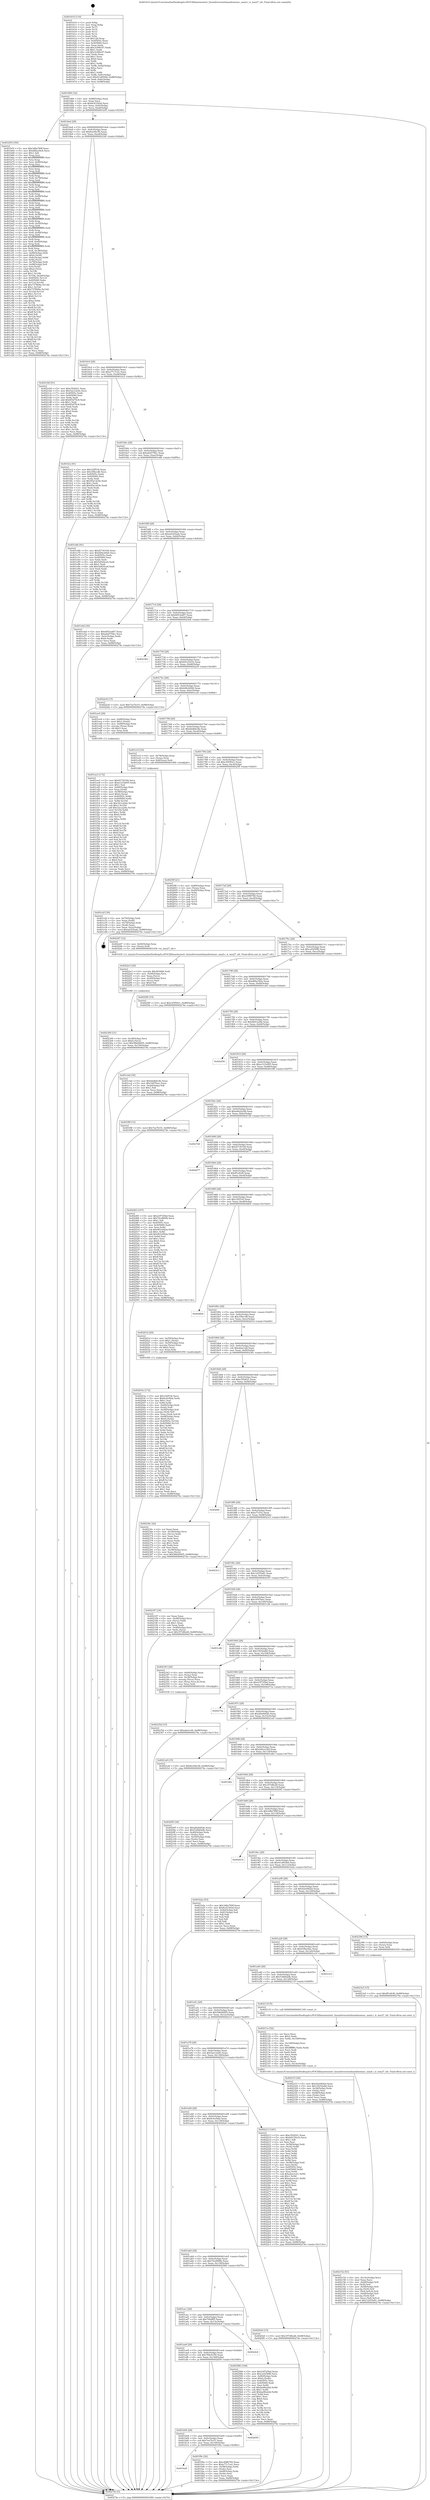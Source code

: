 digraph "0x401610" {
  label = "0x401610 (/mnt/c/Users/mathe/Desktop/tcc/POCII/binaries/extr_linuxdriversmtdnandrawmxc_nand.c_is_imx27_nfc_Final-ollvm.out::main(0))"
  labelloc = "t"
  node[shape=record]

  Entry [label="",width=0.3,height=0.3,shape=circle,fillcolor=black,style=filled]
  "0x401684" [label="{
     0x401684 [32]\l
     | [instrs]\l
     &nbsp;&nbsp;0x401684 \<+6\>: mov -0x88(%rbp),%eax\l
     &nbsp;&nbsp;0x40168a \<+2\>: mov %eax,%ecx\l
     &nbsp;&nbsp;0x40168c \<+6\>: sub $0x8c43362d,%ecx\l
     &nbsp;&nbsp;0x401692 \<+6\>: mov %eax,-0x9c(%rbp)\l
     &nbsp;&nbsp;0x401698 \<+6\>: mov %ecx,-0xa0(%rbp)\l
     &nbsp;&nbsp;0x40169e \<+6\>: je 0000000000401b5f \<main+0x54f\>\l
  }"]
  "0x401b5f" [label="{
     0x401b5f [350]\l
     | [instrs]\l
     &nbsp;&nbsp;0x401b5f \<+5\>: mov $0x3d8a789f,%eax\l
     &nbsp;&nbsp;0x401b64 \<+5\>: mov $0xd6ba39cb,%ecx\l
     &nbsp;&nbsp;0x401b69 \<+2\>: mov $0x1,%dl\l
     &nbsp;&nbsp;0x401b6b \<+3\>: mov %rsp,%rsi\l
     &nbsp;&nbsp;0x401b6e \<+4\>: add $0xfffffffffffffff0,%rsi\l
     &nbsp;&nbsp;0x401b72 \<+3\>: mov %rsi,%rsp\l
     &nbsp;&nbsp;0x401b75 \<+4\>: mov %rsi,-0x80(%rbp)\l
     &nbsp;&nbsp;0x401b79 \<+3\>: mov %rsp,%rsi\l
     &nbsp;&nbsp;0x401b7c \<+4\>: add $0xfffffffffffffff0,%rsi\l
     &nbsp;&nbsp;0x401b80 \<+3\>: mov %rsi,%rsp\l
     &nbsp;&nbsp;0x401b83 \<+3\>: mov %rsp,%rdi\l
     &nbsp;&nbsp;0x401b86 \<+4\>: add $0xfffffffffffffff0,%rdi\l
     &nbsp;&nbsp;0x401b8a \<+3\>: mov %rdi,%rsp\l
     &nbsp;&nbsp;0x401b8d \<+4\>: mov %rdi,-0x78(%rbp)\l
     &nbsp;&nbsp;0x401b91 \<+3\>: mov %rsp,%rdi\l
     &nbsp;&nbsp;0x401b94 \<+4\>: add $0xfffffffffffffff0,%rdi\l
     &nbsp;&nbsp;0x401b98 \<+3\>: mov %rdi,%rsp\l
     &nbsp;&nbsp;0x401b9b \<+4\>: mov %rdi,-0x70(%rbp)\l
     &nbsp;&nbsp;0x401b9f \<+3\>: mov %rsp,%rdi\l
     &nbsp;&nbsp;0x401ba2 \<+4\>: add $0xfffffffffffffff0,%rdi\l
     &nbsp;&nbsp;0x401ba6 \<+3\>: mov %rdi,%rsp\l
     &nbsp;&nbsp;0x401ba9 \<+4\>: mov %rdi,-0x68(%rbp)\l
     &nbsp;&nbsp;0x401bad \<+3\>: mov %rsp,%rdi\l
     &nbsp;&nbsp;0x401bb0 \<+4\>: add $0xfffffffffffffff0,%rdi\l
     &nbsp;&nbsp;0x401bb4 \<+3\>: mov %rdi,%rsp\l
     &nbsp;&nbsp;0x401bb7 \<+4\>: mov %rdi,-0x60(%rbp)\l
     &nbsp;&nbsp;0x401bbb \<+3\>: mov %rsp,%rdi\l
     &nbsp;&nbsp;0x401bbe \<+4\>: add $0xfffffffffffffff0,%rdi\l
     &nbsp;&nbsp;0x401bc2 \<+3\>: mov %rdi,%rsp\l
     &nbsp;&nbsp;0x401bc5 \<+4\>: mov %rdi,-0x58(%rbp)\l
     &nbsp;&nbsp;0x401bc9 \<+3\>: mov %rsp,%rdi\l
     &nbsp;&nbsp;0x401bcc \<+4\>: add $0xfffffffffffffff0,%rdi\l
     &nbsp;&nbsp;0x401bd0 \<+3\>: mov %rdi,%rsp\l
     &nbsp;&nbsp;0x401bd3 \<+4\>: mov %rdi,-0x50(%rbp)\l
     &nbsp;&nbsp;0x401bd7 \<+3\>: mov %rsp,%rdi\l
     &nbsp;&nbsp;0x401bda \<+4\>: add $0xfffffffffffffff0,%rdi\l
     &nbsp;&nbsp;0x401bde \<+3\>: mov %rdi,%rsp\l
     &nbsp;&nbsp;0x401be1 \<+4\>: mov %rdi,-0x48(%rbp)\l
     &nbsp;&nbsp;0x401be5 \<+3\>: mov %rsp,%rdi\l
     &nbsp;&nbsp;0x401be8 \<+4\>: add $0xfffffffffffffff0,%rdi\l
     &nbsp;&nbsp;0x401bec \<+3\>: mov %rdi,%rsp\l
     &nbsp;&nbsp;0x401bef \<+4\>: mov %rdi,-0x40(%rbp)\l
     &nbsp;&nbsp;0x401bf3 \<+3\>: mov %rsp,%rdi\l
     &nbsp;&nbsp;0x401bf6 \<+4\>: add $0xfffffffffffffff0,%rdi\l
     &nbsp;&nbsp;0x401bfa \<+3\>: mov %rdi,%rsp\l
     &nbsp;&nbsp;0x401bfd \<+4\>: mov %rdi,-0x38(%rbp)\l
     &nbsp;&nbsp;0x401c01 \<+4\>: mov -0x80(%rbp),%rdi\l
     &nbsp;&nbsp;0x401c05 \<+6\>: movl $0x0,(%rdi)\l
     &nbsp;&nbsp;0x401c0b \<+7\>: mov -0x8c(%rbp),%r8d\l
     &nbsp;&nbsp;0x401c12 \<+3\>: mov %r8d,(%rsi)\l
     &nbsp;&nbsp;0x401c15 \<+4\>: mov -0x78(%rbp),%rdi\l
     &nbsp;&nbsp;0x401c19 \<+7\>: mov -0x98(%rbp),%r9\l
     &nbsp;&nbsp;0x401c20 \<+3\>: mov %r9,(%rdi)\l
     &nbsp;&nbsp;0x401c23 \<+3\>: cmpl $0x2,(%rsi)\l
     &nbsp;&nbsp;0x401c26 \<+4\>: setne %r10b\l
     &nbsp;&nbsp;0x401c2a \<+4\>: and $0x1,%r10b\l
     &nbsp;&nbsp;0x401c2e \<+4\>: mov %r10b,-0x2d(%rbp)\l
     &nbsp;&nbsp;0x401c32 \<+8\>: mov 0x40505c,%r11d\l
     &nbsp;&nbsp;0x401c3a \<+7\>: mov 0x405060,%ebx\l
     &nbsp;&nbsp;0x401c41 \<+3\>: mov %r11d,%r14d\l
     &nbsp;&nbsp;0x401c44 \<+7\>: add $0x737fbf4e,%r14d\l
     &nbsp;&nbsp;0x401c4b \<+4\>: sub $0x1,%r14d\l
     &nbsp;&nbsp;0x401c4f \<+7\>: sub $0x737fbf4e,%r14d\l
     &nbsp;&nbsp;0x401c56 \<+4\>: imul %r14d,%r11d\l
     &nbsp;&nbsp;0x401c5a \<+4\>: and $0x1,%r11d\l
     &nbsp;&nbsp;0x401c5e \<+4\>: cmp $0x0,%r11d\l
     &nbsp;&nbsp;0x401c62 \<+4\>: sete %r10b\l
     &nbsp;&nbsp;0x401c66 \<+3\>: cmp $0xa,%ebx\l
     &nbsp;&nbsp;0x401c69 \<+4\>: setl %r15b\l
     &nbsp;&nbsp;0x401c6d \<+3\>: mov %r10b,%r12b\l
     &nbsp;&nbsp;0x401c70 \<+4\>: xor $0xff,%r12b\l
     &nbsp;&nbsp;0x401c74 \<+3\>: mov %r15b,%r13b\l
     &nbsp;&nbsp;0x401c77 \<+4\>: xor $0xff,%r13b\l
     &nbsp;&nbsp;0x401c7b \<+3\>: xor $0x0,%dl\l
     &nbsp;&nbsp;0x401c7e \<+3\>: mov %r12b,%sil\l
     &nbsp;&nbsp;0x401c81 \<+4\>: and $0x0,%sil\l
     &nbsp;&nbsp;0x401c85 \<+3\>: and %dl,%r10b\l
     &nbsp;&nbsp;0x401c88 \<+3\>: mov %r13b,%dil\l
     &nbsp;&nbsp;0x401c8b \<+4\>: and $0x0,%dil\l
     &nbsp;&nbsp;0x401c8f \<+3\>: and %dl,%r15b\l
     &nbsp;&nbsp;0x401c92 \<+3\>: or %r10b,%sil\l
     &nbsp;&nbsp;0x401c95 \<+3\>: or %r15b,%dil\l
     &nbsp;&nbsp;0x401c98 \<+3\>: xor %dil,%sil\l
     &nbsp;&nbsp;0x401c9b \<+3\>: or %r13b,%r12b\l
     &nbsp;&nbsp;0x401c9e \<+4\>: xor $0xff,%r12b\l
     &nbsp;&nbsp;0x401ca2 \<+3\>: or $0x0,%dl\l
     &nbsp;&nbsp;0x401ca5 \<+3\>: and %dl,%r12b\l
     &nbsp;&nbsp;0x401ca8 \<+3\>: or %r12b,%sil\l
     &nbsp;&nbsp;0x401cab \<+4\>: test $0x1,%sil\l
     &nbsp;&nbsp;0x401caf \<+3\>: cmovne %ecx,%eax\l
     &nbsp;&nbsp;0x401cb2 \<+6\>: mov %eax,-0x88(%rbp)\l
     &nbsp;&nbsp;0x401cb8 \<+5\>: jmp 000000000040274e \<main+0x113e\>\l
  }"]
  "0x4016a4" [label="{
     0x4016a4 [28]\l
     | [instrs]\l
     &nbsp;&nbsp;0x4016a4 \<+5\>: jmp 00000000004016a9 \<main+0x99\>\l
     &nbsp;&nbsp;0x4016a9 \<+6\>: mov -0x9c(%rbp),%eax\l
     &nbsp;&nbsp;0x4016af \<+5\>: sub $0x8ce94c5b,%eax\l
     &nbsp;&nbsp;0x4016b4 \<+6\>: mov %eax,-0xa4(%rbp)\l
     &nbsp;&nbsp;0x4016ba \<+6\>: je 00000000004021b8 \<main+0xba8\>\l
  }"]
  Exit [label="",width=0.3,height=0.3,shape=circle,fillcolor=black,style=filled,peripheries=2]
  "0x4021b8" [label="{
     0x4021b8 [91]\l
     | [instrs]\l
     &nbsp;&nbsp;0x4021b8 \<+5\>: mov $0xc502021,%eax\l
     &nbsp;&nbsp;0x4021bd \<+5\>: mov $0x5ae12e0e,%ecx\l
     &nbsp;&nbsp;0x4021c2 \<+7\>: mov 0x40505c,%edx\l
     &nbsp;&nbsp;0x4021c9 \<+7\>: mov 0x405060,%esi\l
     &nbsp;&nbsp;0x4021d0 \<+2\>: mov %edx,%edi\l
     &nbsp;&nbsp;0x4021d2 \<+6\>: add $0x6f3d70c8,%edi\l
     &nbsp;&nbsp;0x4021d8 \<+3\>: sub $0x1,%edi\l
     &nbsp;&nbsp;0x4021db \<+6\>: sub $0x6f3d70c8,%edi\l
     &nbsp;&nbsp;0x4021e1 \<+3\>: imul %edi,%edx\l
     &nbsp;&nbsp;0x4021e4 \<+3\>: and $0x1,%edx\l
     &nbsp;&nbsp;0x4021e7 \<+3\>: cmp $0x0,%edx\l
     &nbsp;&nbsp;0x4021ea \<+4\>: sete %r8b\l
     &nbsp;&nbsp;0x4021ee \<+3\>: cmp $0xa,%esi\l
     &nbsp;&nbsp;0x4021f1 \<+4\>: setl %r9b\l
     &nbsp;&nbsp;0x4021f5 \<+3\>: mov %r8b,%r10b\l
     &nbsp;&nbsp;0x4021f8 \<+3\>: and %r9b,%r10b\l
     &nbsp;&nbsp;0x4021fb \<+3\>: xor %r9b,%r8b\l
     &nbsp;&nbsp;0x4021fe \<+3\>: or %r8b,%r10b\l
     &nbsp;&nbsp;0x402201 \<+4\>: test $0x1,%r10b\l
     &nbsp;&nbsp;0x402205 \<+3\>: cmovne %ecx,%eax\l
     &nbsp;&nbsp;0x402208 \<+6\>: mov %eax,-0x88(%rbp)\l
     &nbsp;&nbsp;0x40220e \<+5\>: jmp 000000000040274e \<main+0x113e\>\l
  }"]
  "0x4016c0" [label="{
     0x4016c0 [28]\l
     | [instrs]\l
     &nbsp;&nbsp;0x4016c0 \<+5\>: jmp 00000000004016c5 \<main+0xb5\>\l
     &nbsp;&nbsp;0x4016c5 \<+6\>: mov -0x9c(%rbp),%eax\l
     &nbsp;&nbsp;0x4016cb \<+5\>: sub $0xa77c7ca1,%eax\l
     &nbsp;&nbsp;0x4016d0 \<+6\>: mov %eax,-0xa8(%rbp)\l
     &nbsp;&nbsp;0x4016d6 \<+6\>: je 0000000000401fc2 \<main+0x9b2\>\l
  }"]
  "0x4023a5" [label="{
     0x4023a5 [15]\l
     | [instrs]\l
     &nbsp;&nbsp;0x4023a5 \<+10\>: movl $0xff1e9cf6,-0x88(%rbp)\l
     &nbsp;&nbsp;0x4023af \<+5\>: jmp 000000000040274e \<main+0x113e\>\l
  }"]
  "0x401fc2" [label="{
     0x401fc2 [91]\l
     | [instrs]\l
     &nbsp;&nbsp;0x401fc2 \<+5\>: mov $0x1f2f534,%eax\l
     &nbsp;&nbsp;0x401fc7 \<+5\>: mov $0x358ccd6,%ecx\l
     &nbsp;&nbsp;0x401fcc \<+7\>: mov 0x40505c,%edx\l
     &nbsp;&nbsp;0x401fd3 \<+7\>: mov 0x405060,%esi\l
     &nbsp;&nbsp;0x401fda \<+2\>: mov %edx,%edi\l
     &nbsp;&nbsp;0x401fdc \<+6\>: sub $0x95a1dc9e,%edi\l
     &nbsp;&nbsp;0x401fe2 \<+3\>: sub $0x1,%edi\l
     &nbsp;&nbsp;0x401fe5 \<+6\>: add $0x95a1dc9e,%edi\l
     &nbsp;&nbsp;0x401feb \<+3\>: imul %edi,%edx\l
     &nbsp;&nbsp;0x401fee \<+3\>: and $0x1,%edx\l
     &nbsp;&nbsp;0x401ff1 \<+3\>: cmp $0x0,%edx\l
     &nbsp;&nbsp;0x401ff4 \<+4\>: sete %r8b\l
     &nbsp;&nbsp;0x401ff8 \<+3\>: cmp $0xa,%esi\l
     &nbsp;&nbsp;0x401ffb \<+4\>: setl %r9b\l
     &nbsp;&nbsp;0x401fff \<+3\>: mov %r8b,%r10b\l
     &nbsp;&nbsp;0x402002 \<+3\>: and %r9b,%r10b\l
     &nbsp;&nbsp;0x402005 \<+3\>: xor %r9b,%r8b\l
     &nbsp;&nbsp;0x402008 \<+3\>: or %r8b,%r10b\l
     &nbsp;&nbsp;0x40200b \<+4\>: test $0x1,%r10b\l
     &nbsp;&nbsp;0x40200f \<+3\>: cmovne %ecx,%eax\l
     &nbsp;&nbsp;0x402012 \<+6\>: mov %eax,-0x88(%rbp)\l
     &nbsp;&nbsp;0x402018 \<+5\>: jmp 000000000040274e \<main+0x113e\>\l
  }"]
  "0x4016dc" [label="{
     0x4016dc [28]\l
     | [instrs]\l
     &nbsp;&nbsp;0x4016dc \<+5\>: jmp 00000000004016e1 \<main+0xd1\>\l
     &nbsp;&nbsp;0x4016e1 \<+6\>: mov -0x9c(%rbp),%eax\l
     &nbsp;&nbsp;0x4016e7 \<+5\>: sub $0xab4570b1,%eax\l
     &nbsp;&nbsp;0x4016ec \<+6\>: mov %eax,-0xac(%rbp)\l
     &nbsp;&nbsp;0x4016f2 \<+6\>: je 0000000000401e6b \<main+0x85b\>\l
  }"]
  "0x40235d" [label="{
     0x40235d [15]\l
     | [instrs]\l
     &nbsp;&nbsp;0x40235d \<+10\>: movl $0xabee1dd,-0x88(%rbp)\l
     &nbsp;&nbsp;0x402367 \<+5\>: jmp 000000000040274e \<main+0x113e\>\l
  }"]
  "0x401e6b" [label="{
     0x401e6b [91]\l
     | [instrs]\l
     &nbsp;&nbsp;0x401e6b \<+5\>: mov $0xf2730194,%eax\l
     &nbsp;&nbsp;0x401e70 \<+5\>: mov $0xb94cb926,%ecx\l
     &nbsp;&nbsp;0x401e75 \<+7\>: mov 0x40505c,%edx\l
     &nbsp;&nbsp;0x401e7c \<+7\>: mov 0x405060,%esi\l
     &nbsp;&nbsp;0x401e83 \<+2\>: mov %edx,%edi\l
     &nbsp;&nbsp;0x401e85 \<+6\>: sub $0x5a924ca4,%edi\l
     &nbsp;&nbsp;0x401e8b \<+3\>: sub $0x1,%edi\l
     &nbsp;&nbsp;0x401e8e \<+6\>: add $0x5a924ca4,%edi\l
     &nbsp;&nbsp;0x401e94 \<+3\>: imul %edi,%edx\l
     &nbsp;&nbsp;0x401e97 \<+3\>: and $0x1,%edx\l
     &nbsp;&nbsp;0x401e9a \<+3\>: cmp $0x0,%edx\l
     &nbsp;&nbsp;0x401e9d \<+4\>: sete %r8b\l
     &nbsp;&nbsp;0x401ea1 \<+3\>: cmp $0xa,%esi\l
     &nbsp;&nbsp;0x401ea4 \<+4\>: setl %r9b\l
     &nbsp;&nbsp;0x401ea8 \<+3\>: mov %r8b,%r10b\l
     &nbsp;&nbsp;0x401eab \<+3\>: and %r9b,%r10b\l
     &nbsp;&nbsp;0x401eae \<+3\>: xor %r9b,%r8b\l
     &nbsp;&nbsp;0x401eb1 \<+3\>: or %r8b,%r10b\l
     &nbsp;&nbsp;0x401eb4 \<+4\>: test $0x1,%r10b\l
     &nbsp;&nbsp;0x401eb8 \<+3\>: cmovne %ecx,%eax\l
     &nbsp;&nbsp;0x401ebb \<+6\>: mov %eax,-0x88(%rbp)\l
     &nbsp;&nbsp;0x401ec1 \<+5\>: jmp 000000000040274e \<main+0x113e\>\l
  }"]
  "0x4016f8" [label="{
     0x4016f8 [28]\l
     | [instrs]\l
     &nbsp;&nbsp;0x4016f8 \<+5\>: jmp 00000000004016fd \<main+0xed\>\l
     &nbsp;&nbsp;0x4016fd \<+6\>: mov -0x9c(%rbp),%eax\l
     &nbsp;&nbsp;0x401703 \<+5\>: sub $0xad1b5aab,%eax\l
     &nbsp;&nbsp;0x401708 \<+6\>: mov %eax,-0xb0(%rbp)\l
     &nbsp;&nbsp;0x40170e \<+6\>: je 0000000000401e4d \<main+0x83d\>\l
  }"]
  "0x402300" [label="{
     0x402300 [31]\l
     | [instrs]\l
     &nbsp;&nbsp;0x402300 \<+4\>: mov -0x38(%rbp),%rcx\l
     &nbsp;&nbsp;0x402304 \<+6\>: movl $0x0,(%rcx)\l
     &nbsp;&nbsp;0x40230a \<+10\>: movl $0x58626005,-0x88(%rbp)\l
     &nbsp;&nbsp;0x402314 \<+6\>: mov %eax,-0x150(%rbp)\l
     &nbsp;&nbsp;0x40231a \<+5\>: jmp 000000000040274e \<main+0x113e\>\l
  }"]
  "0x401e4d" [label="{
     0x401e4d [30]\l
     | [instrs]\l
     &nbsp;&nbsp;0x401e4d \<+5\>: mov $0xb853ed07,%eax\l
     &nbsp;&nbsp;0x401e52 \<+5\>: mov $0xab4570b1,%ecx\l
     &nbsp;&nbsp;0x401e57 \<+3\>: mov -0x2c(%rbp),%edx\l
     &nbsp;&nbsp;0x401e5a \<+3\>: cmp $0x0,%edx\l
     &nbsp;&nbsp;0x401e5d \<+3\>: cmove %ecx,%eax\l
     &nbsp;&nbsp;0x401e60 \<+6\>: mov %eax,-0x88(%rbp)\l
     &nbsp;&nbsp;0x401e66 \<+5\>: jmp 000000000040274e \<main+0x113e\>\l
  }"]
  "0x401714" [label="{
     0x401714 [28]\l
     | [instrs]\l
     &nbsp;&nbsp;0x401714 \<+5\>: jmp 0000000000401719 \<main+0x109\>\l
     &nbsp;&nbsp;0x401719 \<+6\>: mov -0x9c(%rbp),%eax\l
     &nbsp;&nbsp;0x40171f \<+5\>: sub $0xb853ed07,%eax\l
     &nbsp;&nbsp;0x401724 \<+6\>: mov %eax,-0xb4(%rbp)\l
     &nbsp;&nbsp;0x40172a \<+6\>: je 00000000004023b4 \<main+0xda4\>\l
  }"]
  "0x4022e3" [label="{
     0x4022e3 [29]\l
     | [instrs]\l
     &nbsp;&nbsp;0x4022e3 \<+10\>: movabs $0x4030b6,%rdi\l
     &nbsp;&nbsp;0x4022ed \<+4\>: mov -0x40(%rbp),%rcx\l
     &nbsp;&nbsp;0x4022f1 \<+2\>: mov %eax,(%rcx)\l
     &nbsp;&nbsp;0x4022f3 \<+4\>: mov -0x40(%rbp),%rcx\l
     &nbsp;&nbsp;0x4022f7 \<+2\>: mov (%rcx),%esi\l
     &nbsp;&nbsp;0x4022f9 \<+2\>: mov $0x0,%al\l
     &nbsp;&nbsp;0x4022fb \<+5\>: call 0000000000401040 \<printf@plt\>\l
     | [calls]\l
     &nbsp;&nbsp;0x401040 \{1\} (unknown)\l
  }"]
  "0x4023b4" [label="{
     0x4023b4\l
  }", style=dashed]
  "0x401730" [label="{
     0x401730 [28]\l
     | [instrs]\l
     &nbsp;&nbsp;0x401730 \<+5\>: jmp 0000000000401735 \<main+0x125\>\l
     &nbsp;&nbsp;0x401735 \<+6\>: mov -0x9c(%rbp),%eax\l
     &nbsp;&nbsp;0x40173b \<+5\>: sub $0xb9125e1b,%eax\l
     &nbsp;&nbsp;0x401740 \<+6\>: mov %eax,-0xb8(%rbp)\l
     &nbsp;&nbsp;0x401746 \<+6\>: je 00000000004022c8 \<main+0xcb8\>\l
  }"]
  "0x402152" [label="{
     0x402152 [53]\l
     | [instrs]\l
     &nbsp;&nbsp;0x402152 \<+6\>: mov -0x14c(%rbp),%ecx\l
     &nbsp;&nbsp;0x402158 \<+3\>: imul %eax,%ecx\l
     &nbsp;&nbsp;0x40215b \<+4\>: mov -0x60(%rbp),%r8\l
     &nbsp;&nbsp;0x40215f \<+3\>: mov (%r8),%r8\l
     &nbsp;&nbsp;0x402162 \<+4\>: mov -0x58(%rbp),%r9\l
     &nbsp;&nbsp;0x402166 \<+3\>: movslq (%r9),%r9\l
     &nbsp;&nbsp;0x402169 \<+4\>: mov (%r8,%r9,8),%r8\l
     &nbsp;&nbsp;0x40216d \<+4\>: mov -0x48(%rbp),%r9\l
     &nbsp;&nbsp;0x402171 \<+3\>: movslq (%r9),%r9\l
     &nbsp;&nbsp;0x402174 \<+4\>: mov %ecx,(%r8,%r9,4)\l
     &nbsp;&nbsp;0x402178 \<+10\>: movl $0x12255a81,-0x88(%rbp)\l
     &nbsp;&nbsp;0x402182 \<+5\>: jmp 000000000040274e \<main+0x113e\>\l
  }"]
  "0x4022c8" [label="{
     0x4022c8 [15]\l
     | [instrs]\l
     &nbsp;&nbsp;0x4022c8 \<+10\>: movl $0x7ea7b1f1,-0x88(%rbp)\l
     &nbsp;&nbsp;0x4022d2 \<+5\>: jmp 000000000040274e \<main+0x113e\>\l
  }"]
  "0x40174c" [label="{
     0x40174c [28]\l
     | [instrs]\l
     &nbsp;&nbsp;0x40174c \<+5\>: jmp 0000000000401751 \<main+0x141\>\l
     &nbsp;&nbsp;0x401751 \<+6\>: mov -0x9c(%rbp),%eax\l
     &nbsp;&nbsp;0x401757 \<+5\>: sub $0xb94cb926,%eax\l
     &nbsp;&nbsp;0x40175c \<+6\>: mov %eax,-0xbc(%rbp)\l
     &nbsp;&nbsp;0x401762 \<+6\>: je 0000000000401ec6 \<main+0x8b6\>\l
  }"]
  "0x40211e" [label="{
     0x40211e [52]\l
     | [instrs]\l
     &nbsp;&nbsp;0x40211e \<+2\>: xor %ecx,%ecx\l
     &nbsp;&nbsp;0x402120 \<+5\>: mov $0x2,%edx\l
     &nbsp;&nbsp;0x402125 \<+6\>: mov %edx,-0x148(%rbp)\l
     &nbsp;&nbsp;0x40212b \<+1\>: cltd\l
     &nbsp;&nbsp;0x40212c \<+6\>: mov -0x148(%rbp),%esi\l
     &nbsp;&nbsp;0x402132 \<+2\>: idiv %esi\l
     &nbsp;&nbsp;0x402134 \<+6\>: imul $0xfffffffe,%edx,%edx\l
     &nbsp;&nbsp;0x40213a \<+2\>: mov %ecx,%edi\l
     &nbsp;&nbsp;0x40213c \<+2\>: sub %edx,%edi\l
     &nbsp;&nbsp;0x40213e \<+2\>: mov %ecx,%edx\l
     &nbsp;&nbsp;0x402140 \<+3\>: sub $0x1,%edx\l
     &nbsp;&nbsp;0x402143 \<+2\>: add %edx,%edi\l
     &nbsp;&nbsp;0x402145 \<+2\>: sub %edi,%ecx\l
     &nbsp;&nbsp;0x402147 \<+6\>: mov %ecx,-0x14c(%rbp)\l
     &nbsp;&nbsp;0x40214d \<+5\>: call 0000000000401160 \<next_i\>\l
     | [calls]\l
     &nbsp;&nbsp;0x401160 \{1\} (/mnt/c/Users/mathe/Desktop/tcc/POCII/binaries/extr_linuxdriversmtdnandrawmxc_nand.c_is_imx27_nfc_Final-ollvm.out::next_i)\l
  }"]
  "0x401ec6" [label="{
     0x401ec6 [29]\l
     | [instrs]\l
     &nbsp;&nbsp;0x401ec6 \<+4\>: mov -0x68(%rbp),%rax\l
     &nbsp;&nbsp;0x401eca \<+6\>: movl $0x1,(%rax)\l
     &nbsp;&nbsp;0x401ed0 \<+4\>: mov -0x68(%rbp),%rax\l
     &nbsp;&nbsp;0x401ed4 \<+3\>: movslq (%rax),%rax\l
     &nbsp;&nbsp;0x401ed7 \<+4\>: shl $0x3,%rax\l
     &nbsp;&nbsp;0x401edb \<+3\>: mov %rax,%rdi\l
     &nbsp;&nbsp;0x401ede \<+5\>: call 0000000000401050 \<malloc@plt\>\l
     | [calls]\l
     &nbsp;&nbsp;0x401050 \{1\} (unknown)\l
  }"]
  "0x401768" [label="{
     0x401768 [28]\l
     | [instrs]\l
     &nbsp;&nbsp;0x401768 \<+5\>: jmp 000000000040176d \<main+0x15d\>\l
     &nbsp;&nbsp;0x40176d \<+6\>: mov -0x9c(%rbp),%eax\l
     &nbsp;&nbsp;0x401773 \<+5\>: sub $0xbbdb6c4b,%eax\l
     &nbsp;&nbsp;0x401778 \<+6\>: mov %eax,-0xc0(%rbp)\l
     &nbsp;&nbsp;0x40177e \<+6\>: je 0000000000401e1f \<main+0x80f\>\l
  }"]
  "0x40203a" [label="{
     0x40203a [172]\l
     | [instrs]\l
     &nbsp;&nbsp;0x40203a \<+5\>: mov $0x1f2f534,%ecx\l
     &nbsp;&nbsp;0x40203f \<+5\>: mov $0x6c4cf4da,%edx\l
     &nbsp;&nbsp;0x402044 \<+3\>: mov $0x1,%sil\l
     &nbsp;&nbsp;0x402047 \<+3\>: xor %r8d,%r8d\l
     &nbsp;&nbsp;0x40204a \<+4\>: mov -0x60(%rbp),%rdi\l
     &nbsp;&nbsp;0x40204e \<+3\>: mov (%rdi),%rdi\l
     &nbsp;&nbsp;0x402051 \<+4\>: mov -0x58(%rbp),%r9\l
     &nbsp;&nbsp;0x402055 \<+3\>: movslq (%r9),%r9\l
     &nbsp;&nbsp;0x402058 \<+4\>: mov %rax,(%rdi,%r9,8)\l
     &nbsp;&nbsp;0x40205c \<+4\>: mov -0x48(%rbp),%rax\l
     &nbsp;&nbsp;0x402060 \<+6\>: movl $0x0,(%rax)\l
     &nbsp;&nbsp;0x402066 \<+8\>: mov 0x40505c,%r10d\l
     &nbsp;&nbsp;0x40206e \<+8\>: mov 0x405060,%r11d\l
     &nbsp;&nbsp;0x402076 \<+4\>: sub $0x1,%r8d\l
     &nbsp;&nbsp;0x40207a \<+3\>: mov %r10d,%ebx\l
     &nbsp;&nbsp;0x40207d \<+3\>: add %r8d,%ebx\l
     &nbsp;&nbsp;0x402080 \<+4\>: imul %ebx,%r10d\l
     &nbsp;&nbsp;0x402084 \<+4\>: and $0x1,%r10d\l
     &nbsp;&nbsp;0x402088 \<+4\>: cmp $0x0,%r10d\l
     &nbsp;&nbsp;0x40208c \<+4\>: sete %r14b\l
     &nbsp;&nbsp;0x402090 \<+4\>: cmp $0xa,%r11d\l
     &nbsp;&nbsp;0x402094 \<+4\>: setl %r15b\l
     &nbsp;&nbsp;0x402098 \<+3\>: mov %r14b,%r12b\l
     &nbsp;&nbsp;0x40209b \<+4\>: xor $0xff,%r12b\l
     &nbsp;&nbsp;0x40209f \<+3\>: mov %r15b,%r13b\l
     &nbsp;&nbsp;0x4020a2 \<+4\>: xor $0xff,%r13b\l
     &nbsp;&nbsp;0x4020a6 \<+4\>: xor $0x1,%sil\l
     &nbsp;&nbsp;0x4020aa \<+3\>: mov %r12b,%al\l
     &nbsp;&nbsp;0x4020ad \<+2\>: and $0xff,%al\l
     &nbsp;&nbsp;0x4020af \<+3\>: and %sil,%r14b\l
     &nbsp;&nbsp;0x4020b2 \<+3\>: mov %r13b,%dil\l
     &nbsp;&nbsp;0x4020b5 \<+4\>: and $0xff,%dil\l
     &nbsp;&nbsp;0x4020b9 \<+3\>: and %sil,%r15b\l
     &nbsp;&nbsp;0x4020bc \<+3\>: or %r14b,%al\l
     &nbsp;&nbsp;0x4020bf \<+3\>: or %r15b,%dil\l
     &nbsp;&nbsp;0x4020c2 \<+3\>: xor %dil,%al\l
     &nbsp;&nbsp;0x4020c5 \<+3\>: or %r13b,%r12b\l
     &nbsp;&nbsp;0x4020c8 \<+4\>: xor $0xff,%r12b\l
     &nbsp;&nbsp;0x4020cc \<+4\>: or $0x1,%sil\l
     &nbsp;&nbsp;0x4020d0 \<+3\>: and %sil,%r12b\l
     &nbsp;&nbsp;0x4020d3 \<+3\>: or %r12b,%al\l
     &nbsp;&nbsp;0x4020d6 \<+2\>: test $0x1,%al\l
     &nbsp;&nbsp;0x4020d8 \<+3\>: cmovne %edx,%ecx\l
     &nbsp;&nbsp;0x4020db \<+6\>: mov %ecx,-0x88(%rbp)\l
     &nbsp;&nbsp;0x4020e1 \<+5\>: jmp 000000000040274e \<main+0x113e\>\l
  }"]
  "0x401e1f" [label="{
     0x401e1f [16]\l
     | [instrs]\l
     &nbsp;&nbsp;0x401e1f \<+4\>: mov -0x78(%rbp),%rax\l
     &nbsp;&nbsp;0x401e23 \<+3\>: mov (%rax),%rax\l
     &nbsp;&nbsp;0x401e26 \<+4\>: mov 0x8(%rax),%rdi\l
     &nbsp;&nbsp;0x401e2a \<+5\>: call 0000000000401060 \<atoi@plt\>\l
     | [calls]\l
     &nbsp;&nbsp;0x401060 \{1\} (unknown)\l
  }"]
  "0x401784" [label="{
     0x401784 [28]\l
     | [instrs]\l
     &nbsp;&nbsp;0x401784 \<+5\>: jmp 0000000000401789 \<main+0x179\>\l
     &nbsp;&nbsp;0x401789 \<+6\>: mov -0x9c(%rbp),%eax\l
     &nbsp;&nbsp;0x40178f \<+5\>: sub $0xc45f50e1,%eax\l
     &nbsp;&nbsp;0x401794 \<+6\>: mov %eax,-0xc4(%rbp)\l
     &nbsp;&nbsp;0x40179a \<+6\>: je 00000000004025ff \<main+0xfef\>\l
  }"]
  "0x401b20" [label="{
     0x401b20\l
  }", style=dashed]
  "0x4025ff" [label="{
     0x4025ff [21]\l
     | [instrs]\l
     &nbsp;&nbsp;0x4025ff \<+4\>: mov -0x80(%rbp),%rax\l
     &nbsp;&nbsp;0x402603 \<+2\>: mov (%rax),%eax\l
     &nbsp;&nbsp;0x402605 \<+4\>: lea -0x28(%rbp),%rsp\l
     &nbsp;&nbsp;0x402609 \<+1\>: pop %rbx\l
     &nbsp;&nbsp;0x40260a \<+2\>: pop %r12\l
     &nbsp;&nbsp;0x40260c \<+2\>: pop %r13\l
     &nbsp;&nbsp;0x40260e \<+2\>: pop %r14\l
     &nbsp;&nbsp;0x402610 \<+2\>: pop %r15\l
     &nbsp;&nbsp;0x402612 \<+1\>: pop %rbp\l
     &nbsp;&nbsp;0x402613 \<+1\>: ret\l
  }"]
  "0x4017a0" [label="{
     0x4017a0 [28]\l
     | [instrs]\l
     &nbsp;&nbsp;0x4017a0 \<+5\>: jmp 00000000004017a5 \<main+0x195\>\l
     &nbsp;&nbsp;0x4017a5 \<+6\>: mov -0x9c(%rbp),%eax\l
     &nbsp;&nbsp;0x4017ab \<+5\>: sub $0xc69f6740,%eax\l
     &nbsp;&nbsp;0x4017b0 \<+6\>: mov %eax,-0xc8(%rbp)\l
     &nbsp;&nbsp;0x4017b6 \<+6\>: je 00000000004022d7 \<main+0xcc7\>\l
  }"]
  "0x401f9e" [label="{
     0x401f9e [36]\l
     | [instrs]\l
     &nbsp;&nbsp;0x401f9e \<+5\>: mov $0xc69f6740,%eax\l
     &nbsp;&nbsp;0x401fa3 \<+5\>: mov $0xa77c7ca1,%ecx\l
     &nbsp;&nbsp;0x401fa8 \<+4\>: mov -0x58(%rbp),%rdx\l
     &nbsp;&nbsp;0x401fac \<+2\>: mov (%rdx),%esi\l
     &nbsp;&nbsp;0x401fae \<+4\>: mov -0x68(%rbp),%rdx\l
     &nbsp;&nbsp;0x401fb2 \<+2\>: cmp (%rdx),%esi\l
     &nbsp;&nbsp;0x401fb4 \<+3\>: cmovl %ecx,%eax\l
     &nbsp;&nbsp;0x401fb7 \<+6\>: mov %eax,-0x88(%rbp)\l
     &nbsp;&nbsp;0x401fbd \<+5\>: jmp 000000000040274e \<main+0x113e\>\l
  }"]
  "0x4022d7" [label="{
     0x4022d7 [12]\l
     | [instrs]\l
     &nbsp;&nbsp;0x4022d7 \<+4\>: mov -0x60(%rbp),%rax\l
     &nbsp;&nbsp;0x4022db \<+3\>: mov (%rax),%rdi\l
     &nbsp;&nbsp;0x4022de \<+5\>: call 0000000000401430 \<is_imx27_nfc\>\l
     | [calls]\l
     &nbsp;&nbsp;0x401430 \{1\} (/mnt/c/Users/mathe/Desktop/tcc/POCII/binaries/extr_linuxdriversmtdnandrawmxc_nand.c_is_imx27_nfc_Final-ollvm.out::is_imx27_nfc)\l
  }"]
  "0x4017bc" [label="{
     0x4017bc [28]\l
     | [instrs]\l
     &nbsp;&nbsp;0x4017bc \<+5\>: jmp 00000000004017c1 \<main+0x1b1\>\l
     &nbsp;&nbsp;0x4017c1 \<+6\>: mov -0x9c(%rbp),%eax\l
     &nbsp;&nbsp;0x4017c7 \<+5\>: sub $0xca5250f6,%eax\l
     &nbsp;&nbsp;0x4017cc \<+6\>: mov %eax,-0xcc(%rbp)\l
     &nbsp;&nbsp;0x4017d2 \<+6\>: je 00000000004025f0 \<main+0xfe0\>\l
  }"]
  "0x401b04" [label="{
     0x401b04 [28]\l
     | [instrs]\l
     &nbsp;&nbsp;0x401b04 \<+5\>: jmp 0000000000401b09 \<main+0x4f9\>\l
     &nbsp;&nbsp;0x401b09 \<+6\>: mov -0x9c(%rbp),%eax\l
     &nbsp;&nbsp;0x401b0f \<+5\>: sub $0x7ea7b1f1,%eax\l
     &nbsp;&nbsp;0x401b14 \<+6\>: mov %eax,-0x144(%rbp)\l
     &nbsp;&nbsp;0x401b1a \<+6\>: je 0000000000401f9e \<main+0x98e\>\l
  }"]
  "0x4025f0" [label="{
     0x4025f0 [15]\l
     | [instrs]\l
     &nbsp;&nbsp;0x4025f0 \<+10\>: movl $0xc45f50e1,-0x88(%rbp)\l
     &nbsp;&nbsp;0x4025fa \<+5\>: jmp 000000000040274e \<main+0x113e\>\l
  }"]
  "0x4017d8" [label="{
     0x4017d8 [28]\l
     | [instrs]\l
     &nbsp;&nbsp;0x4017d8 \<+5\>: jmp 00000000004017dd \<main+0x1cd\>\l
     &nbsp;&nbsp;0x4017dd \<+6\>: mov -0x9c(%rbp),%eax\l
     &nbsp;&nbsp;0x4017e3 \<+5\>: sub $0xd6ba39cb,%eax\l
     &nbsp;&nbsp;0x4017e8 \<+6\>: mov %eax,-0xd0(%rbp)\l
     &nbsp;&nbsp;0x4017ee \<+6\>: je 0000000000401cbd \<main+0x6ad\>\l
  }"]
  "0x402659" [label="{
     0x402659\l
  }", style=dashed]
  "0x401cbd" [label="{
     0x401cbd [30]\l
     | [instrs]\l
     &nbsp;&nbsp;0x401cbd \<+5\>: mov $0xbbdb6c4b,%eax\l
     &nbsp;&nbsp;0x401cc2 \<+5\>: mov $0x1697feec,%ecx\l
     &nbsp;&nbsp;0x401cc7 \<+3\>: mov -0x2d(%rbp),%dl\l
     &nbsp;&nbsp;0x401cca \<+3\>: test $0x1,%dl\l
     &nbsp;&nbsp;0x401ccd \<+3\>: cmovne %ecx,%eax\l
     &nbsp;&nbsp;0x401cd0 \<+6\>: mov %eax,-0x88(%rbp)\l
     &nbsp;&nbsp;0x401cd6 \<+5\>: jmp 000000000040274e \<main+0x113e\>\l
  }"]
  "0x4017f4" [label="{
     0x4017f4 [28]\l
     | [instrs]\l
     &nbsp;&nbsp;0x4017f4 \<+5\>: jmp 00000000004017f9 \<main+0x1e9\>\l
     &nbsp;&nbsp;0x4017f9 \<+6\>: mov -0x9c(%rbp),%eax\l
     &nbsp;&nbsp;0x4017ff \<+5\>: sub $0xd6d1e26b,%eax\l
     &nbsp;&nbsp;0x401804 \<+6\>: mov %eax,-0xd4(%rbp)\l
     &nbsp;&nbsp;0x40180a \<+6\>: je 0000000000402456 \<main+0xe46\>\l
  }"]
  "0x401ae8" [label="{
     0x401ae8 [28]\l
     | [instrs]\l
     &nbsp;&nbsp;0x401ae8 \<+5\>: jmp 0000000000401aed \<main+0x4dd\>\l
     &nbsp;&nbsp;0x401aed \<+6\>: mov -0x9c(%rbp),%eax\l
     &nbsp;&nbsp;0x401af3 \<+5\>: sub $0x78dc0350,%eax\l
     &nbsp;&nbsp;0x401af8 \<+6\>: mov %eax,-0x140(%rbp)\l
     &nbsp;&nbsp;0x401afe \<+6\>: je 0000000000402659 \<main+0x1049\>\l
  }"]
  "0x402456" [label="{
     0x402456\l
  }", style=dashed]
  "0x401810" [label="{
     0x401810 [28]\l
     | [instrs]\l
     &nbsp;&nbsp;0x401810 \<+5\>: jmp 0000000000401815 \<main+0x205\>\l
     &nbsp;&nbsp;0x401815 \<+6\>: mov -0x9c(%rbp),%eax\l
     &nbsp;&nbsp;0x40181b \<+5\>: sub $0xe121b005,%eax\l
     &nbsp;&nbsp;0x401820 \<+6\>: mov %eax,-0xd8(%rbp)\l
     &nbsp;&nbsp;0x401826 \<+6\>: je 0000000000401f8f \<main+0x97f\>\l
  }"]
  "0x4024e4" [label="{
     0x4024e4\l
  }", style=dashed]
  "0x401f8f" [label="{
     0x401f8f [15]\l
     | [instrs]\l
     &nbsp;&nbsp;0x401f8f \<+10\>: movl $0x7ea7b1f1,-0x88(%rbp)\l
     &nbsp;&nbsp;0x401f99 \<+5\>: jmp 000000000040274e \<main+0x113e\>\l
  }"]
  "0x40182c" [label="{
     0x40182c [28]\l
     | [instrs]\l
     &nbsp;&nbsp;0x40182c \<+5\>: jmp 0000000000401831 \<main+0x221\>\l
     &nbsp;&nbsp;0x401831 \<+6\>: mov -0x9c(%rbp),%eax\l
     &nbsp;&nbsp;0x401837 \<+5\>: sub $0xe6b22cd8,%eax\l
     &nbsp;&nbsp;0x40183c \<+6\>: mov %eax,-0xdc(%rbp)\l
     &nbsp;&nbsp;0x401842 \<+6\>: je 0000000000402726 \<main+0x1116\>\l
  }"]
  "0x401acc" [label="{
     0x401acc [28]\l
     | [instrs]\l
     &nbsp;&nbsp;0x401acc \<+5\>: jmp 0000000000401ad1 \<main+0x4c1\>\l
     &nbsp;&nbsp;0x401ad1 \<+6\>: mov -0x9c(%rbp),%eax\l
     &nbsp;&nbsp;0x401ad7 \<+5\>: sub $0x70fefff5,%eax\l
     &nbsp;&nbsp;0x401adc \<+6\>: mov %eax,-0x13c(%rbp)\l
     &nbsp;&nbsp;0x401ae2 \<+6\>: je 00000000004024e4 \<main+0xed4\>\l
  }"]
  "0x402726" [label="{
     0x402726\l
  }", style=dashed]
  "0x401848" [label="{
     0x401848 [28]\l
     | [instrs]\l
     &nbsp;&nbsp;0x401848 \<+5\>: jmp 000000000040184d \<main+0x23d\>\l
     &nbsp;&nbsp;0x40184d \<+6\>: mov -0x9c(%rbp),%eax\l
     &nbsp;&nbsp;0x401853 \<+5\>: sub $0xf2730194,%eax\l
     &nbsp;&nbsp;0x401858 \<+6\>: mov %eax,-0xe0(%rbp)\l
     &nbsp;&nbsp;0x40185e \<+6\>: je 0000000000402677 \<main+0x1067\>\l
  }"]
  "0x402586" [label="{
     0x402586 [106]\l
     | [instrs]\l
     &nbsp;&nbsp;0x402586 \<+5\>: mov $0x23f725bd,%eax\l
     &nbsp;&nbsp;0x40258b \<+5\>: mov $0xca5250f6,%ecx\l
     &nbsp;&nbsp;0x402590 \<+4\>: mov -0x80(%rbp),%rdx\l
     &nbsp;&nbsp;0x402594 \<+6\>: movl $0x0,(%rdx)\l
     &nbsp;&nbsp;0x40259a \<+7\>: mov 0x40505c,%esi\l
     &nbsp;&nbsp;0x4025a1 \<+7\>: mov 0x405060,%edi\l
     &nbsp;&nbsp;0x4025a8 \<+3\>: mov %esi,%r8d\l
     &nbsp;&nbsp;0x4025ab \<+7\>: sub $0xba99a24d,%r8d\l
     &nbsp;&nbsp;0x4025b2 \<+4\>: sub $0x1,%r8d\l
     &nbsp;&nbsp;0x4025b6 \<+7\>: add $0xba99a24d,%r8d\l
     &nbsp;&nbsp;0x4025bd \<+4\>: imul %r8d,%esi\l
     &nbsp;&nbsp;0x4025c1 \<+3\>: and $0x1,%esi\l
     &nbsp;&nbsp;0x4025c4 \<+3\>: cmp $0x0,%esi\l
     &nbsp;&nbsp;0x4025c7 \<+4\>: sete %r9b\l
     &nbsp;&nbsp;0x4025cb \<+3\>: cmp $0xa,%edi\l
     &nbsp;&nbsp;0x4025ce \<+4\>: setl %r10b\l
     &nbsp;&nbsp;0x4025d2 \<+3\>: mov %r9b,%r11b\l
     &nbsp;&nbsp;0x4025d5 \<+3\>: and %r10b,%r11b\l
     &nbsp;&nbsp;0x4025d8 \<+3\>: xor %r10b,%r9b\l
     &nbsp;&nbsp;0x4025db \<+3\>: or %r9b,%r11b\l
     &nbsp;&nbsp;0x4025de \<+4\>: test $0x1,%r11b\l
     &nbsp;&nbsp;0x4025e2 \<+3\>: cmovne %ecx,%eax\l
     &nbsp;&nbsp;0x4025e5 \<+6\>: mov %eax,-0x88(%rbp)\l
     &nbsp;&nbsp;0x4025eb \<+5\>: jmp 000000000040274e \<main+0x113e\>\l
  }"]
  "0x402677" [label="{
     0x402677\l
  }", style=dashed]
  "0x401864" [label="{
     0x401864 [28]\l
     | [instrs]\l
     &nbsp;&nbsp;0x401864 \<+5\>: jmp 0000000000401869 \<main+0x259\>\l
     &nbsp;&nbsp;0x401869 \<+6\>: mov -0x9c(%rbp),%eax\l
     &nbsp;&nbsp;0x40186f \<+5\>: sub $0xff1e9cf6,%eax\l
     &nbsp;&nbsp;0x401874 \<+6\>: mov %eax,-0xe4(%rbp)\l
     &nbsp;&nbsp;0x40187a \<+6\>: je 00000000004024f3 \<main+0xee3\>\l
  }"]
  "0x401ab0" [label="{
     0x401ab0 [28]\l
     | [instrs]\l
     &nbsp;&nbsp;0x401ab0 \<+5\>: jmp 0000000000401ab5 \<main+0x4a5\>\l
     &nbsp;&nbsp;0x401ab5 \<+6\>: mov -0x9c(%rbp),%eax\l
     &nbsp;&nbsp;0x401abb \<+5\>: sub $0x70cd969b,%eax\l
     &nbsp;&nbsp;0x401ac0 \<+6\>: mov %eax,-0x138(%rbp)\l
     &nbsp;&nbsp;0x401ac6 \<+6\>: je 0000000000402586 \<main+0xf76\>\l
  }"]
  "0x4024f3" [label="{
     0x4024f3 [147]\l
     | [instrs]\l
     &nbsp;&nbsp;0x4024f3 \<+5\>: mov $0x23f725bd,%eax\l
     &nbsp;&nbsp;0x4024f8 \<+5\>: mov $0x70cd969b,%ecx\l
     &nbsp;&nbsp;0x4024fd \<+2\>: mov $0x1,%dl\l
     &nbsp;&nbsp;0x4024ff \<+7\>: mov 0x40505c,%esi\l
     &nbsp;&nbsp;0x402506 \<+7\>: mov 0x405060,%edi\l
     &nbsp;&nbsp;0x40250d \<+3\>: mov %esi,%r8d\l
     &nbsp;&nbsp;0x402510 \<+7\>: sub $0x903c842a,%r8d\l
     &nbsp;&nbsp;0x402517 \<+4\>: sub $0x1,%r8d\l
     &nbsp;&nbsp;0x40251b \<+7\>: add $0x903c842a,%r8d\l
     &nbsp;&nbsp;0x402522 \<+4\>: imul %r8d,%esi\l
     &nbsp;&nbsp;0x402526 \<+3\>: and $0x1,%esi\l
     &nbsp;&nbsp;0x402529 \<+3\>: cmp $0x0,%esi\l
     &nbsp;&nbsp;0x40252c \<+4\>: sete %r9b\l
     &nbsp;&nbsp;0x402530 \<+3\>: cmp $0xa,%edi\l
     &nbsp;&nbsp;0x402533 \<+4\>: setl %r10b\l
     &nbsp;&nbsp;0x402537 \<+3\>: mov %r9b,%r11b\l
     &nbsp;&nbsp;0x40253a \<+4\>: xor $0xff,%r11b\l
     &nbsp;&nbsp;0x40253e \<+3\>: mov %r10b,%bl\l
     &nbsp;&nbsp;0x402541 \<+3\>: xor $0xff,%bl\l
     &nbsp;&nbsp;0x402544 \<+3\>: xor $0x1,%dl\l
     &nbsp;&nbsp;0x402547 \<+3\>: mov %r11b,%r14b\l
     &nbsp;&nbsp;0x40254a \<+4\>: and $0xff,%r14b\l
     &nbsp;&nbsp;0x40254e \<+3\>: and %dl,%r9b\l
     &nbsp;&nbsp;0x402551 \<+3\>: mov %bl,%r15b\l
     &nbsp;&nbsp;0x402554 \<+4\>: and $0xff,%r15b\l
     &nbsp;&nbsp;0x402558 \<+3\>: and %dl,%r10b\l
     &nbsp;&nbsp;0x40255b \<+3\>: or %r9b,%r14b\l
     &nbsp;&nbsp;0x40255e \<+3\>: or %r10b,%r15b\l
     &nbsp;&nbsp;0x402561 \<+3\>: xor %r15b,%r14b\l
     &nbsp;&nbsp;0x402564 \<+3\>: or %bl,%r11b\l
     &nbsp;&nbsp;0x402567 \<+4\>: xor $0xff,%r11b\l
     &nbsp;&nbsp;0x40256b \<+3\>: or $0x1,%dl\l
     &nbsp;&nbsp;0x40256e \<+3\>: and %dl,%r11b\l
     &nbsp;&nbsp;0x402571 \<+3\>: or %r11b,%r14b\l
     &nbsp;&nbsp;0x402574 \<+4\>: test $0x1,%r14b\l
     &nbsp;&nbsp;0x402578 \<+3\>: cmovne %ecx,%eax\l
     &nbsp;&nbsp;0x40257b \<+6\>: mov %eax,-0x88(%rbp)\l
     &nbsp;&nbsp;0x402581 \<+5\>: jmp 000000000040274e \<main+0x113e\>\l
  }"]
  "0x401880" [label="{
     0x401880 [28]\l
     | [instrs]\l
     &nbsp;&nbsp;0x401880 \<+5\>: jmp 0000000000401885 \<main+0x275\>\l
     &nbsp;&nbsp;0x401885 \<+6\>: mov -0x9c(%rbp),%eax\l
     &nbsp;&nbsp;0x40188b \<+5\>: sub $0x1f2f534,%eax\l
     &nbsp;&nbsp;0x401890 \<+6\>: mov %eax,-0xe8(%rbp)\l
     &nbsp;&nbsp;0x401896 \<+6\>: je 00000000004026b4 \<main+0x10a4\>\l
  }"]
  "0x4020e6" [label="{
     0x4020e6 [15]\l
     | [instrs]\l
     &nbsp;&nbsp;0x4020e6 \<+10\>: movl $0x357d8e28,-0x88(%rbp)\l
     &nbsp;&nbsp;0x4020f0 \<+5\>: jmp 000000000040274e \<main+0x113e\>\l
  }"]
  "0x4026b4" [label="{
     0x4026b4\l
  }", style=dashed]
  "0x40189c" [label="{
     0x40189c [28]\l
     | [instrs]\l
     &nbsp;&nbsp;0x40189c \<+5\>: jmp 00000000004018a1 \<main+0x291\>\l
     &nbsp;&nbsp;0x4018a1 \<+6\>: mov -0x9c(%rbp),%eax\l
     &nbsp;&nbsp;0x4018a7 \<+5\>: sub $0x358ccd6,%eax\l
     &nbsp;&nbsp;0x4018ac \<+6\>: mov %eax,-0xec(%rbp)\l
     &nbsp;&nbsp;0x4018b2 \<+6\>: je 000000000040201d \<main+0xa0d\>\l
  }"]
  "0x401a94" [label="{
     0x401a94 [28]\l
     | [instrs]\l
     &nbsp;&nbsp;0x401a94 \<+5\>: jmp 0000000000401a99 \<main+0x489\>\l
     &nbsp;&nbsp;0x401a99 \<+6\>: mov -0x9c(%rbp),%eax\l
     &nbsp;&nbsp;0x401a9f \<+5\>: sub $0x6c4cf4da,%eax\l
     &nbsp;&nbsp;0x401aa4 \<+6\>: mov %eax,-0x134(%rbp)\l
     &nbsp;&nbsp;0x401aaa \<+6\>: je 00000000004020e6 \<main+0xad6\>\l
  }"]
  "0x40201d" [label="{
     0x40201d [29]\l
     | [instrs]\l
     &nbsp;&nbsp;0x40201d \<+4\>: mov -0x50(%rbp),%rax\l
     &nbsp;&nbsp;0x402021 \<+6\>: movl $0x1,(%rax)\l
     &nbsp;&nbsp;0x402027 \<+4\>: mov -0x50(%rbp),%rax\l
     &nbsp;&nbsp;0x40202b \<+3\>: movslq (%rax),%rax\l
     &nbsp;&nbsp;0x40202e \<+4\>: shl $0x2,%rax\l
     &nbsp;&nbsp;0x402032 \<+3\>: mov %rax,%rdi\l
     &nbsp;&nbsp;0x402035 \<+5\>: call 0000000000401050 \<malloc@plt\>\l
     | [calls]\l
     &nbsp;&nbsp;0x401050 \{1\} (unknown)\l
  }"]
  "0x4018b8" [label="{
     0x4018b8 [28]\l
     | [instrs]\l
     &nbsp;&nbsp;0x4018b8 \<+5\>: jmp 00000000004018bd \<main+0x2ad\>\l
     &nbsp;&nbsp;0x4018bd \<+6\>: mov -0x9c(%rbp),%eax\l
     &nbsp;&nbsp;0x4018c3 \<+5\>: sub $0xabee1dd,%eax\l
     &nbsp;&nbsp;0x4018c8 \<+6\>: mov %eax,-0xf0(%rbp)\l
     &nbsp;&nbsp;0x4018ce \<+6\>: je 000000000040236c \<main+0xd5c\>\l
  }"]
  "0x402213" [label="{
     0x402213 [181]\l
     | [instrs]\l
     &nbsp;&nbsp;0x402213 \<+5\>: mov $0xc502021,%eax\l
     &nbsp;&nbsp;0x402218 \<+5\>: mov $0xb9125e1b,%ecx\l
     &nbsp;&nbsp;0x40221d \<+2\>: mov $0x1,%dl\l
     &nbsp;&nbsp;0x40221f \<+2\>: xor %esi,%esi\l
     &nbsp;&nbsp;0x402221 \<+4\>: mov -0x58(%rbp),%rdi\l
     &nbsp;&nbsp;0x402225 \<+3\>: mov (%rdi),%r8d\l
     &nbsp;&nbsp;0x402228 \<+3\>: mov %esi,%r9d\l
     &nbsp;&nbsp;0x40222b \<+3\>: sub %r8d,%r9d\l
     &nbsp;&nbsp;0x40222e \<+3\>: mov %esi,%r8d\l
     &nbsp;&nbsp;0x402231 \<+4\>: sub $0x1,%r8d\l
     &nbsp;&nbsp;0x402235 \<+3\>: add %r8d,%r9d\l
     &nbsp;&nbsp;0x402238 \<+3\>: sub %r9d,%esi\l
     &nbsp;&nbsp;0x40223b \<+4\>: mov -0x58(%rbp),%rdi\l
     &nbsp;&nbsp;0x40223f \<+2\>: mov %esi,(%rdi)\l
     &nbsp;&nbsp;0x402241 \<+7\>: mov 0x40505c,%esi\l
     &nbsp;&nbsp;0x402248 \<+8\>: mov 0x405060,%r8d\l
     &nbsp;&nbsp;0x402250 \<+3\>: mov %esi,%r9d\l
     &nbsp;&nbsp;0x402253 \<+7\>: sub $0xa2acec21,%r9d\l
     &nbsp;&nbsp;0x40225a \<+4\>: sub $0x1,%r9d\l
     &nbsp;&nbsp;0x40225e \<+7\>: add $0xa2acec21,%r9d\l
     &nbsp;&nbsp;0x402265 \<+4\>: imul %r9d,%esi\l
     &nbsp;&nbsp;0x402269 \<+3\>: and $0x1,%esi\l
     &nbsp;&nbsp;0x40226c \<+3\>: cmp $0x0,%esi\l
     &nbsp;&nbsp;0x40226f \<+4\>: sete %r10b\l
     &nbsp;&nbsp;0x402273 \<+4\>: cmp $0xa,%r8d\l
     &nbsp;&nbsp;0x402277 \<+4\>: setl %r11b\l
     &nbsp;&nbsp;0x40227b \<+3\>: mov %r10b,%bl\l
     &nbsp;&nbsp;0x40227e \<+3\>: xor $0xff,%bl\l
     &nbsp;&nbsp;0x402281 \<+3\>: mov %r11b,%r14b\l
     &nbsp;&nbsp;0x402284 \<+4\>: xor $0xff,%r14b\l
     &nbsp;&nbsp;0x402288 \<+3\>: xor $0x1,%dl\l
     &nbsp;&nbsp;0x40228b \<+3\>: mov %bl,%r15b\l
     &nbsp;&nbsp;0x40228e \<+4\>: and $0xff,%r15b\l
     &nbsp;&nbsp;0x402292 \<+3\>: and %dl,%r10b\l
     &nbsp;&nbsp;0x402295 \<+3\>: mov %r14b,%r12b\l
     &nbsp;&nbsp;0x402298 \<+4\>: and $0xff,%r12b\l
     &nbsp;&nbsp;0x40229c \<+3\>: and %dl,%r11b\l
     &nbsp;&nbsp;0x40229f \<+3\>: or %r10b,%r15b\l
     &nbsp;&nbsp;0x4022a2 \<+3\>: or %r11b,%r12b\l
     &nbsp;&nbsp;0x4022a5 \<+3\>: xor %r12b,%r15b\l
     &nbsp;&nbsp;0x4022a8 \<+3\>: or %r14b,%bl\l
     &nbsp;&nbsp;0x4022ab \<+3\>: xor $0xff,%bl\l
     &nbsp;&nbsp;0x4022ae \<+3\>: or $0x1,%dl\l
     &nbsp;&nbsp;0x4022b1 \<+2\>: and %dl,%bl\l
     &nbsp;&nbsp;0x4022b3 \<+3\>: or %bl,%r15b\l
     &nbsp;&nbsp;0x4022b6 \<+4\>: test $0x1,%r15b\l
     &nbsp;&nbsp;0x4022ba \<+3\>: cmovne %ecx,%eax\l
     &nbsp;&nbsp;0x4022bd \<+6\>: mov %eax,-0x88(%rbp)\l
     &nbsp;&nbsp;0x4022c3 \<+5\>: jmp 000000000040274e \<main+0x113e\>\l
  }"]
  "0x40236c" [label="{
     0x40236c [42]\l
     | [instrs]\l
     &nbsp;&nbsp;0x40236c \<+2\>: xor %eax,%eax\l
     &nbsp;&nbsp;0x40236e \<+4\>: mov -0x38(%rbp),%rcx\l
     &nbsp;&nbsp;0x402372 \<+2\>: mov (%rcx),%edx\l
     &nbsp;&nbsp;0x402374 \<+2\>: mov %eax,%esi\l
     &nbsp;&nbsp;0x402376 \<+2\>: sub %edx,%esi\l
     &nbsp;&nbsp;0x402378 \<+2\>: mov %eax,%edx\l
     &nbsp;&nbsp;0x40237a \<+3\>: sub $0x1,%edx\l
     &nbsp;&nbsp;0x40237d \<+2\>: add %edx,%esi\l
     &nbsp;&nbsp;0x40237f \<+2\>: sub %esi,%eax\l
     &nbsp;&nbsp;0x402381 \<+4\>: mov -0x38(%rbp),%rcx\l
     &nbsp;&nbsp;0x402385 \<+2\>: mov %eax,(%rcx)\l
     &nbsp;&nbsp;0x402387 \<+10\>: movl $0x58626005,-0x88(%rbp)\l
     &nbsp;&nbsp;0x402391 \<+5\>: jmp 000000000040274e \<main+0x113e\>\l
  }"]
  "0x4018d4" [label="{
     0x4018d4 [28]\l
     | [instrs]\l
     &nbsp;&nbsp;0x4018d4 \<+5\>: jmp 00000000004018d9 \<main+0x2c9\>\l
     &nbsp;&nbsp;0x4018d9 \<+6\>: mov -0x9c(%rbp),%eax\l
     &nbsp;&nbsp;0x4018df \<+5\>: sub $0xc502021,%eax\l
     &nbsp;&nbsp;0x4018e4 \<+6\>: mov %eax,-0xf4(%rbp)\l
     &nbsp;&nbsp;0x4018ea \<+6\>: je 00000000004026fc \<main+0x10ec\>\l
  }"]
  "0x401a78" [label="{
     0x401a78 [28]\l
     | [instrs]\l
     &nbsp;&nbsp;0x401a78 \<+5\>: jmp 0000000000401a7d \<main+0x46d\>\l
     &nbsp;&nbsp;0x401a7d \<+6\>: mov -0x9c(%rbp),%eax\l
     &nbsp;&nbsp;0x401a83 \<+5\>: sub $0x5ae12e0e,%eax\l
     &nbsp;&nbsp;0x401a88 \<+6\>: mov %eax,-0x130(%rbp)\l
     &nbsp;&nbsp;0x401a8e \<+6\>: je 0000000000402213 \<main+0xc03\>\l
  }"]
  "0x4026fc" [label="{
     0x4026fc\l
  }", style=dashed]
  "0x4018f0" [label="{
     0x4018f0 [28]\l
     | [instrs]\l
     &nbsp;&nbsp;0x4018f0 \<+5\>: jmp 00000000004018f5 \<main+0x2e5\>\l
     &nbsp;&nbsp;0x4018f5 \<+6\>: mov -0x9c(%rbp),%eax\l
     &nbsp;&nbsp;0x4018fb \<+5\>: sub $0xe71f1fc,%eax\l
     &nbsp;&nbsp;0x401900 \<+6\>: mov %eax,-0xf8(%rbp)\l
     &nbsp;&nbsp;0x401906 \<+6\>: je 00000000004023c3 \<main+0xdb3\>\l
  }"]
  "0x40231f" [label="{
     0x40231f [36]\l
     | [instrs]\l
     &nbsp;&nbsp;0x40231f \<+5\>: mov $0x42e0402d,%eax\l
     &nbsp;&nbsp;0x402324 \<+5\>: mov $0x19252a8d,%ecx\l
     &nbsp;&nbsp;0x402329 \<+4\>: mov -0x38(%rbp),%rdx\l
     &nbsp;&nbsp;0x40232d \<+2\>: mov (%rdx),%esi\l
     &nbsp;&nbsp;0x40232f \<+4\>: mov -0x68(%rbp),%rdx\l
     &nbsp;&nbsp;0x402333 \<+2\>: cmp (%rdx),%esi\l
     &nbsp;&nbsp;0x402335 \<+3\>: cmovl %ecx,%eax\l
     &nbsp;&nbsp;0x402338 \<+6\>: mov %eax,-0x88(%rbp)\l
     &nbsp;&nbsp;0x40233e \<+5\>: jmp 000000000040274e \<main+0x113e\>\l
  }"]
  "0x4023c3" [label="{
     0x4023c3\l
  }", style=dashed]
  "0x40190c" [label="{
     0x40190c [28]\l
     | [instrs]\l
     &nbsp;&nbsp;0x40190c \<+5\>: jmp 0000000000401911 \<main+0x301\>\l
     &nbsp;&nbsp;0x401911 \<+6\>: mov -0x9c(%rbp),%eax\l
     &nbsp;&nbsp;0x401917 \<+5\>: sub $0x12255a81,%eax\l
     &nbsp;&nbsp;0x40191c \<+6\>: mov %eax,-0xfc(%rbp)\l
     &nbsp;&nbsp;0x401922 \<+6\>: je 0000000000402187 \<main+0xb77\>\l
  }"]
  "0x401a5c" [label="{
     0x401a5c [28]\l
     | [instrs]\l
     &nbsp;&nbsp;0x401a5c \<+5\>: jmp 0000000000401a61 \<main+0x451\>\l
     &nbsp;&nbsp;0x401a61 \<+6\>: mov -0x9c(%rbp),%eax\l
     &nbsp;&nbsp;0x401a67 \<+5\>: sub $0x58626005,%eax\l
     &nbsp;&nbsp;0x401a6c \<+6\>: mov %eax,-0x12c(%rbp)\l
     &nbsp;&nbsp;0x401a72 \<+6\>: je 000000000040231f \<main+0xd0f\>\l
  }"]
  "0x402187" [label="{
     0x402187 [34]\l
     | [instrs]\l
     &nbsp;&nbsp;0x402187 \<+2\>: xor %eax,%eax\l
     &nbsp;&nbsp;0x402189 \<+4\>: mov -0x48(%rbp),%rcx\l
     &nbsp;&nbsp;0x40218d \<+2\>: mov (%rcx),%edx\l
     &nbsp;&nbsp;0x40218f \<+3\>: sub $0x1,%eax\l
     &nbsp;&nbsp;0x402192 \<+2\>: sub %eax,%edx\l
     &nbsp;&nbsp;0x402194 \<+4\>: mov -0x48(%rbp),%rcx\l
     &nbsp;&nbsp;0x402198 \<+2\>: mov %edx,(%rcx)\l
     &nbsp;&nbsp;0x40219a \<+10\>: movl $0x357d8e28,-0x88(%rbp)\l
     &nbsp;&nbsp;0x4021a4 \<+5\>: jmp 000000000040274e \<main+0x113e\>\l
  }"]
  "0x401928" [label="{
     0x401928 [28]\l
     | [instrs]\l
     &nbsp;&nbsp;0x401928 \<+5\>: jmp 000000000040192d \<main+0x31d\>\l
     &nbsp;&nbsp;0x40192d \<+6\>: mov -0x9c(%rbp),%eax\l
     &nbsp;&nbsp;0x401933 \<+5\>: sub $0x1697feec,%eax\l
     &nbsp;&nbsp;0x401938 \<+6\>: mov %eax,-0x100(%rbp)\l
     &nbsp;&nbsp;0x40193e \<+6\>: je 0000000000401cdb \<main+0x6cb\>\l
  }"]
  "0x402119" [label="{
     0x402119 [5]\l
     | [instrs]\l
     &nbsp;&nbsp;0x402119 \<+5\>: call 0000000000401160 \<next_i\>\l
     | [calls]\l
     &nbsp;&nbsp;0x401160 \{1\} (/mnt/c/Users/mathe/Desktop/tcc/POCII/binaries/extr_linuxdriversmtdnandrawmxc_nand.c_is_imx27_nfc_Final-ollvm.out::next_i)\l
  }"]
  "0x401cdb" [label="{
     0x401cdb\l
  }", style=dashed]
  "0x401944" [label="{
     0x401944 [28]\l
     | [instrs]\l
     &nbsp;&nbsp;0x401944 \<+5\>: jmp 0000000000401949 \<main+0x339\>\l
     &nbsp;&nbsp;0x401949 \<+6\>: mov -0x9c(%rbp),%eax\l
     &nbsp;&nbsp;0x40194f \<+5\>: sub $0x19252a8d,%eax\l
     &nbsp;&nbsp;0x401954 \<+6\>: mov %eax,-0x104(%rbp)\l
     &nbsp;&nbsp;0x40195a \<+6\>: je 0000000000402343 \<main+0xd33\>\l
  }"]
  "0x401a40" [label="{
     0x401a40 [28]\l
     | [instrs]\l
     &nbsp;&nbsp;0x401a40 \<+5\>: jmp 0000000000401a45 \<main+0x435\>\l
     &nbsp;&nbsp;0x401a45 \<+6\>: mov -0x9c(%rbp),%eax\l
     &nbsp;&nbsp;0x401a4b \<+5\>: sub $0x53db62db,%eax\l
     &nbsp;&nbsp;0x401a50 \<+6\>: mov %eax,-0x128(%rbp)\l
     &nbsp;&nbsp;0x401a56 \<+6\>: je 0000000000402119 \<main+0xb09\>\l
  }"]
  "0x402343" [label="{
     0x402343 [26]\l
     | [instrs]\l
     &nbsp;&nbsp;0x402343 \<+4\>: mov -0x60(%rbp),%rax\l
     &nbsp;&nbsp;0x402347 \<+3\>: mov (%rax),%rax\l
     &nbsp;&nbsp;0x40234a \<+4\>: mov -0x38(%rbp),%rcx\l
     &nbsp;&nbsp;0x40234e \<+3\>: movslq (%rcx),%rcx\l
     &nbsp;&nbsp;0x402351 \<+4\>: mov (%rax,%rcx,8),%rax\l
     &nbsp;&nbsp;0x402355 \<+3\>: mov %rax,%rdi\l
     &nbsp;&nbsp;0x402358 \<+5\>: call 0000000000401030 \<free@plt\>\l
     | [calls]\l
     &nbsp;&nbsp;0x401030 \{1\} (unknown)\l
  }"]
  "0x401960" [label="{
     0x401960 [28]\l
     | [instrs]\l
     &nbsp;&nbsp;0x401960 \<+5\>: jmp 0000000000401965 \<main+0x355\>\l
     &nbsp;&nbsp;0x401965 \<+6\>: mov -0x9c(%rbp),%eax\l
     &nbsp;&nbsp;0x40196b \<+5\>: sub $0x23f725bd,%eax\l
     &nbsp;&nbsp;0x401970 \<+6\>: mov %eax,-0x108(%rbp)\l
     &nbsp;&nbsp;0x401976 \<+6\>: je 000000000040273a \<main+0x112a\>\l
  }"]
  "0x401e10" [label="{
     0x401e10\l
  }", style=dashed]
  "0x40273a" [label="{
     0x40273a\l
  }", style=dashed]
  "0x40197c" [label="{
     0x40197c [28]\l
     | [instrs]\l
     &nbsp;&nbsp;0x40197c \<+5\>: jmp 0000000000401981 \<main+0x371\>\l
     &nbsp;&nbsp;0x401981 \<+6\>: mov -0x9c(%rbp),%eax\l
     &nbsp;&nbsp;0x401987 \<+5\>: sub $0x28a9d02b,%eax\l
     &nbsp;&nbsp;0x40198c \<+6\>: mov %eax,-0x10c(%rbp)\l
     &nbsp;&nbsp;0x401992 \<+6\>: je 00000000004021a9 \<main+0xb99\>\l
  }"]
  "0x401a24" [label="{
     0x401a24 [28]\l
     | [instrs]\l
     &nbsp;&nbsp;0x401a24 \<+5\>: jmp 0000000000401a29 \<main+0x419\>\l
     &nbsp;&nbsp;0x401a29 \<+6\>: mov -0x9c(%rbp),%eax\l
     &nbsp;&nbsp;0x401a2f \<+5\>: sub $0x438ee0ac,%eax\l
     &nbsp;&nbsp;0x401a34 \<+6\>: mov %eax,-0x124(%rbp)\l
     &nbsp;&nbsp;0x401a3a \<+6\>: je 0000000000401e10 \<main+0x800\>\l
  }"]
  "0x4021a9" [label="{
     0x4021a9 [15]\l
     | [instrs]\l
     &nbsp;&nbsp;0x4021a9 \<+10\>: movl $0x8ce94c5b,-0x88(%rbp)\l
     &nbsp;&nbsp;0x4021b3 \<+5\>: jmp 000000000040274e \<main+0x113e\>\l
  }"]
  "0x401998" [label="{
     0x401998 [28]\l
     | [instrs]\l
     &nbsp;&nbsp;0x401998 \<+5\>: jmp 000000000040199d \<main+0x38d\>\l
     &nbsp;&nbsp;0x40199d \<+6\>: mov -0x9c(%rbp),%eax\l
     &nbsp;&nbsp;0x4019a3 \<+5\>: sub $0x2d2ca16d,%eax\l
     &nbsp;&nbsp;0x4019a8 \<+6\>: mov %eax,-0x110(%rbp)\l
     &nbsp;&nbsp;0x4019ae \<+6\>: je 0000000000401d6e \<main+0x75e\>\l
  }"]
  "0x402396" [label="{
     0x402396 [15]\l
     | [instrs]\l
     &nbsp;&nbsp;0x402396 \<+4\>: mov -0x60(%rbp),%rax\l
     &nbsp;&nbsp;0x40239a \<+3\>: mov (%rax),%rax\l
     &nbsp;&nbsp;0x40239d \<+3\>: mov %rax,%rdi\l
     &nbsp;&nbsp;0x4023a0 \<+5\>: call 0000000000401030 \<free@plt\>\l
     | [calls]\l
     &nbsp;&nbsp;0x401030 \{1\} (unknown)\l
  }"]
  "0x401d6e" [label="{
     0x401d6e\l
  }", style=dashed]
  "0x4019b4" [label="{
     0x4019b4 [28]\l
     | [instrs]\l
     &nbsp;&nbsp;0x4019b4 \<+5\>: jmp 00000000004019b9 \<main+0x3a9\>\l
     &nbsp;&nbsp;0x4019b9 \<+6\>: mov -0x9c(%rbp),%eax\l
     &nbsp;&nbsp;0x4019bf \<+5\>: sub $0x357d8e28,%eax\l
     &nbsp;&nbsp;0x4019c4 \<+6\>: mov %eax,-0x114(%rbp)\l
     &nbsp;&nbsp;0x4019ca \<+6\>: je 00000000004020f5 \<main+0xae5\>\l
  }"]
  "0x401ee3" [label="{
     0x401ee3 [172]\l
     | [instrs]\l
     &nbsp;&nbsp;0x401ee3 \<+5\>: mov $0xf2730194,%ecx\l
     &nbsp;&nbsp;0x401ee8 \<+5\>: mov $0xe121b005,%edx\l
     &nbsp;&nbsp;0x401eed \<+3\>: mov $0x1,%sil\l
     &nbsp;&nbsp;0x401ef0 \<+4\>: mov -0x60(%rbp),%rdi\l
     &nbsp;&nbsp;0x401ef4 \<+3\>: mov %rax,(%rdi)\l
     &nbsp;&nbsp;0x401ef7 \<+4\>: mov -0x58(%rbp),%rax\l
     &nbsp;&nbsp;0x401efb \<+6\>: movl $0x0,(%rax)\l
     &nbsp;&nbsp;0x401f01 \<+8\>: mov 0x40505c,%r8d\l
     &nbsp;&nbsp;0x401f09 \<+8\>: mov 0x405060,%r9d\l
     &nbsp;&nbsp;0x401f11 \<+3\>: mov %r8d,%r10d\l
     &nbsp;&nbsp;0x401f14 \<+7\>: sub $0x32cc224e,%r10d\l
     &nbsp;&nbsp;0x401f1b \<+4\>: sub $0x1,%r10d\l
     &nbsp;&nbsp;0x401f1f \<+7\>: add $0x32cc224e,%r10d\l
     &nbsp;&nbsp;0x401f26 \<+4\>: imul %r10d,%r8d\l
     &nbsp;&nbsp;0x401f2a \<+4\>: and $0x1,%r8d\l
     &nbsp;&nbsp;0x401f2e \<+4\>: cmp $0x0,%r8d\l
     &nbsp;&nbsp;0x401f32 \<+4\>: sete %r11b\l
     &nbsp;&nbsp;0x401f36 \<+4\>: cmp $0xa,%r9d\l
     &nbsp;&nbsp;0x401f3a \<+3\>: setl %bl\l
     &nbsp;&nbsp;0x401f3d \<+3\>: mov %r11b,%r14b\l
     &nbsp;&nbsp;0x401f40 \<+4\>: xor $0xff,%r14b\l
     &nbsp;&nbsp;0x401f44 \<+3\>: mov %bl,%r15b\l
     &nbsp;&nbsp;0x401f47 \<+4\>: xor $0xff,%r15b\l
     &nbsp;&nbsp;0x401f4b \<+4\>: xor $0x0,%sil\l
     &nbsp;&nbsp;0x401f4f \<+3\>: mov %r14b,%r12b\l
     &nbsp;&nbsp;0x401f52 \<+4\>: and $0x0,%r12b\l
     &nbsp;&nbsp;0x401f56 \<+3\>: and %sil,%r11b\l
     &nbsp;&nbsp;0x401f59 \<+3\>: mov %r15b,%r13b\l
     &nbsp;&nbsp;0x401f5c \<+4\>: and $0x0,%r13b\l
     &nbsp;&nbsp;0x401f60 \<+3\>: and %sil,%bl\l
     &nbsp;&nbsp;0x401f63 \<+3\>: or %r11b,%r12b\l
     &nbsp;&nbsp;0x401f66 \<+3\>: or %bl,%r13b\l
     &nbsp;&nbsp;0x401f69 \<+3\>: xor %r13b,%r12b\l
     &nbsp;&nbsp;0x401f6c \<+3\>: or %r15b,%r14b\l
     &nbsp;&nbsp;0x401f6f \<+4\>: xor $0xff,%r14b\l
     &nbsp;&nbsp;0x401f73 \<+4\>: or $0x0,%sil\l
     &nbsp;&nbsp;0x401f77 \<+3\>: and %sil,%r14b\l
     &nbsp;&nbsp;0x401f7a \<+3\>: or %r14b,%r12b\l
     &nbsp;&nbsp;0x401f7d \<+4\>: test $0x1,%r12b\l
     &nbsp;&nbsp;0x401f81 \<+3\>: cmovne %edx,%ecx\l
     &nbsp;&nbsp;0x401f84 \<+6\>: mov %ecx,-0x88(%rbp)\l
     &nbsp;&nbsp;0x401f8a \<+5\>: jmp 000000000040274e \<main+0x113e\>\l
  }"]
  "0x4020f5" [label="{
     0x4020f5 [36]\l
     | [instrs]\l
     &nbsp;&nbsp;0x4020f5 \<+5\>: mov $0x28a9d02b,%eax\l
     &nbsp;&nbsp;0x4020fa \<+5\>: mov $0x53db62db,%ecx\l
     &nbsp;&nbsp;0x4020ff \<+4\>: mov -0x48(%rbp),%rdx\l
     &nbsp;&nbsp;0x402103 \<+2\>: mov (%rdx),%esi\l
     &nbsp;&nbsp;0x402105 \<+4\>: mov -0x50(%rbp),%rdx\l
     &nbsp;&nbsp;0x402109 \<+2\>: cmp (%rdx),%esi\l
     &nbsp;&nbsp;0x40210b \<+3\>: cmovl %ecx,%eax\l
     &nbsp;&nbsp;0x40210e \<+6\>: mov %eax,-0x88(%rbp)\l
     &nbsp;&nbsp;0x402114 \<+5\>: jmp 000000000040274e \<main+0x113e\>\l
  }"]
  "0x4019d0" [label="{
     0x4019d0 [28]\l
     | [instrs]\l
     &nbsp;&nbsp;0x4019d0 \<+5\>: jmp 00000000004019d5 \<main+0x3c5\>\l
     &nbsp;&nbsp;0x4019d5 \<+6\>: mov -0x9c(%rbp),%eax\l
     &nbsp;&nbsp;0x4019db \<+5\>: sub $0x3d8a789f,%eax\l
     &nbsp;&nbsp;0x4019e0 \<+6\>: mov %eax,-0x118(%rbp)\l
     &nbsp;&nbsp;0x4019e6 \<+6\>: je 0000000000402614 \<main+0x1004\>\l
  }"]
  "0x401e2f" [label="{
     0x401e2f [30]\l
     | [instrs]\l
     &nbsp;&nbsp;0x401e2f \<+4\>: mov -0x70(%rbp),%rdi\l
     &nbsp;&nbsp;0x401e33 \<+2\>: mov %eax,(%rdi)\l
     &nbsp;&nbsp;0x401e35 \<+4\>: mov -0x70(%rbp),%rdi\l
     &nbsp;&nbsp;0x401e39 \<+2\>: mov (%rdi),%eax\l
     &nbsp;&nbsp;0x401e3b \<+3\>: mov %eax,-0x2c(%rbp)\l
     &nbsp;&nbsp;0x401e3e \<+10\>: movl $0xad1b5aab,-0x88(%rbp)\l
     &nbsp;&nbsp;0x401e48 \<+5\>: jmp 000000000040274e \<main+0x113e\>\l
  }"]
  "0x402614" [label="{
     0x402614\l
  }", style=dashed]
  "0x4019ec" [label="{
     0x4019ec [28]\l
     | [instrs]\l
     &nbsp;&nbsp;0x4019ec \<+5\>: jmp 00000000004019f1 \<main+0x3e1\>\l
     &nbsp;&nbsp;0x4019f1 \<+6\>: mov -0x9c(%rbp),%eax\l
     &nbsp;&nbsp;0x4019f7 \<+5\>: sub $0x41e893b6,%eax\l
     &nbsp;&nbsp;0x4019fc \<+6\>: mov %eax,-0x11c(%rbp)\l
     &nbsp;&nbsp;0x401a02 \<+6\>: je 0000000000401b2a \<main+0x51a\>\l
  }"]
  "0x401610" [label="{
     0x401610 [116]\l
     | [instrs]\l
     &nbsp;&nbsp;0x401610 \<+1\>: push %rbp\l
     &nbsp;&nbsp;0x401611 \<+3\>: mov %rsp,%rbp\l
     &nbsp;&nbsp;0x401614 \<+2\>: push %r15\l
     &nbsp;&nbsp;0x401616 \<+2\>: push %r14\l
     &nbsp;&nbsp;0x401618 \<+2\>: push %r13\l
     &nbsp;&nbsp;0x40161a \<+2\>: push %r12\l
     &nbsp;&nbsp;0x40161c \<+1\>: push %rbx\l
     &nbsp;&nbsp;0x40161d \<+7\>: sub $0x128,%rsp\l
     &nbsp;&nbsp;0x401624 \<+7\>: mov 0x40505c,%eax\l
     &nbsp;&nbsp;0x40162b \<+7\>: mov 0x405060,%ecx\l
     &nbsp;&nbsp;0x401632 \<+2\>: mov %eax,%edx\l
     &nbsp;&nbsp;0x401634 \<+6\>: add $0x3cf48cd7,%edx\l
     &nbsp;&nbsp;0x40163a \<+3\>: sub $0x1,%edx\l
     &nbsp;&nbsp;0x40163d \<+6\>: sub $0x3cf48cd7,%edx\l
     &nbsp;&nbsp;0x401643 \<+3\>: imul %edx,%eax\l
     &nbsp;&nbsp;0x401646 \<+3\>: and $0x1,%eax\l
     &nbsp;&nbsp;0x401649 \<+3\>: cmp $0x0,%eax\l
     &nbsp;&nbsp;0x40164c \<+4\>: sete %r8b\l
     &nbsp;&nbsp;0x401650 \<+4\>: and $0x1,%r8b\l
     &nbsp;&nbsp;0x401654 \<+7\>: mov %r8b,-0x82(%rbp)\l
     &nbsp;&nbsp;0x40165b \<+3\>: cmp $0xa,%ecx\l
     &nbsp;&nbsp;0x40165e \<+4\>: setl %r8b\l
     &nbsp;&nbsp;0x401662 \<+4\>: and $0x1,%r8b\l
     &nbsp;&nbsp;0x401666 \<+7\>: mov %r8b,-0x81(%rbp)\l
     &nbsp;&nbsp;0x40166d \<+10\>: movl $0x41e893b6,-0x88(%rbp)\l
     &nbsp;&nbsp;0x401677 \<+6\>: mov %edi,-0x8c(%rbp)\l
     &nbsp;&nbsp;0x40167d \<+7\>: mov %rsi,-0x98(%rbp)\l
  }"]
  "0x401b2a" [label="{
     0x401b2a [53]\l
     | [instrs]\l
     &nbsp;&nbsp;0x401b2a \<+5\>: mov $0x3d8a789f,%eax\l
     &nbsp;&nbsp;0x401b2f \<+5\>: mov $0x8c43362d,%ecx\l
     &nbsp;&nbsp;0x401b34 \<+6\>: mov -0x82(%rbp),%dl\l
     &nbsp;&nbsp;0x401b3a \<+7\>: mov -0x81(%rbp),%sil\l
     &nbsp;&nbsp;0x401b41 \<+3\>: mov %dl,%dil\l
     &nbsp;&nbsp;0x401b44 \<+3\>: and %sil,%dil\l
     &nbsp;&nbsp;0x401b47 \<+3\>: xor %sil,%dl\l
     &nbsp;&nbsp;0x401b4a \<+3\>: or %dl,%dil\l
     &nbsp;&nbsp;0x401b4d \<+4\>: test $0x1,%dil\l
     &nbsp;&nbsp;0x401b51 \<+3\>: cmovne %ecx,%eax\l
     &nbsp;&nbsp;0x401b54 \<+6\>: mov %eax,-0x88(%rbp)\l
     &nbsp;&nbsp;0x401b5a \<+5\>: jmp 000000000040274e \<main+0x113e\>\l
  }"]
  "0x401a08" [label="{
     0x401a08 [28]\l
     | [instrs]\l
     &nbsp;&nbsp;0x401a08 \<+5\>: jmp 0000000000401a0d \<main+0x3fd\>\l
     &nbsp;&nbsp;0x401a0d \<+6\>: mov -0x9c(%rbp),%eax\l
     &nbsp;&nbsp;0x401a13 \<+5\>: sub $0x42e0402d,%eax\l
     &nbsp;&nbsp;0x401a18 \<+6\>: mov %eax,-0x120(%rbp)\l
     &nbsp;&nbsp;0x401a1e \<+6\>: je 0000000000402396 \<main+0xd86\>\l
  }"]
  "0x40274e" [label="{
     0x40274e [5]\l
     | [instrs]\l
     &nbsp;&nbsp;0x40274e \<+5\>: jmp 0000000000401684 \<main+0x74\>\l
  }"]
  Entry -> "0x401610" [label=" 1"]
  "0x401684" -> "0x401b5f" [label=" 1"]
  "0x401684" -> "0x4016a4" [label=" 30"]
  "0x4025ff" -> Exit [label=" 1"]
  "0x4016a4" -> "0x4021b8" [label=" 1"]
  "0x4016a4" -> "0x4016c0" [label=" 29"]
  "0x4025f0" -> "0x40274e" [label=" 1"]
  "0x4016c0" -> "0x401fc2" [label=" 1"]
  "0x4016c0" -> "0x4016dc" [label=" 28"]
  "0x402586" -> "0x40274e" [label=" 1"]
  "0x4016dc" -> "0x401e6b" [label=" 1"]
  "0x4016dc" -> "0x4016f8" [label=" 27"]
  "0x4024f3" -> "0x40274e" [label=" 1"]
  "0x4016f8" -> "0x401e4d" [label=" 1"]
  "0x4016f8" -> "0x401714" [label=" 26"]
  "0x4023a5" -> "0x40274e" [label=" 1"]
  "0x401714" -> "0x4023b4" [label=" 0"]
  "0x401714" -> "0x401730" [label=" 26"]
  "0x402396" -> "0x4023a5" [label=" 1"]
  "0x401730" -> "0x4022c8" [label=" 1"]
  "0x401730" -> "0x40174c" [label=" 25"]
  "0x40236c" -> "0x40274e" [label=" 1"]
  "0x40174c" -> "0x401ec6" [label=" 1"]
  "0x40174c" -> "0x401768" [label=" 24"]
  "0x40235d" -> "0x40274e" [label=" 1"]
  "0x401768" -> "0x401e1f" [label=" 1"]
  "0x401768" -> "0x401784" [label=" 23"]
  "0x402343" -> "0x40235d" [label=" 1"]
  "0x401784" -> "0x4025ff" [label=" 1"]
  "0x401784" -> "0x4017a0" [label=" 22"]
  "0x40231f" -> "0x40274e" [label=" 2"]
  "0x4017a0" -> "0x4022d7" [label=" 1"]
  "0x4017a0" -> "0x4017bc" [label=" 21"]
  "0x402300" -> "0x40274e" [label=" 1"]
  "0x4017bc" -> "0x4025f0" [label=" 1"]
  "0x4017bc" -> "0x4017d8" [label=" 20"]
  "0x4022d7" -> "0x4022e3" [label=" 1"]
  "0x4017d8" -> "0x401cbd" [label=" 1"]
  "0x4017d8" -> "0x4017f4" [label=" 19"]
  "0x4022c8" -> "0x40274e" [label=" 1"]
  "0x4017f4" -> "0x402456" [label=" 0"]
  "0x4017f4" -> "0x401810" [label=" 19"]
  "0x4021b8" -> "0x40274e" [label=" 1"]
  "0x401810" -> "0x401f8f" [label=" 1"]
  "0x401810" -> "0x40182c" [label=" 18"]
  "0x4021a9" -> "0x40274e" [label=" 1"]
  "0x40182c" -> "0x402726" [label=" 0"]
  "0x40182c" -> "0x401848" [label=" 18"]
  "0x402152" -> "0x40274e" [label=" 1"]
  "0x401848" -> "0x402677" [label=" 0"]
  "0x401848" -> "0x401864" [label=" 18"]
  "0x40211e" -> "0x402152" [label=" 1"]
  "0x401864" -> "0x4024f3" [label=" 1"]
  "0x401864" -> "0x401880" [label=" 17"]
  "0x4020f5" -> "0x40274e" [label=" 2"]
  "0x401880" -> "0x4026b4" [label=" 0"]
  "0x401880" -> "0x40189c" [label=" 17"]
  "0x4020e6" -> "0x40274e" [label=" 1"]
  "0x40189c" -> "0x40201d" [label=" 1"]
  "0x40189c" -> "0x4018b8" [label=" 16"]
  "0x40201d" -> "0x40203a" [label=" 1"]
  "0x4018b8" -> "0x40236c" [label=" 1"]
  "0x4018b8" -> "0x4018d4" [label=" 15"]
  "0x401fc2" -> "0x40274e" [label=" 1"]
  "0x4018d4" -> "0x4026fc" [label=" 0"]
  "0x4018d4" -> "0x4018f0" [label=" 15"]
  "0x401b04" -> "0x401b20" [label=" 0"]
  "0x4018f0" -> "0x4023c3" [label=" 0"]
  "0x4018f0" -> "0x40190c" [label=" 15"]
  "0x401b04" -> "0x401f9e" [label=" 2"]
  "0x40190c" -> "0x402187" [label=" 1"]
  "0x40190c" -> "0x401928" [label=" 14"]
  "0x401ae8" -> "0x401b04" [label=" 2"]
  "0x401928" -> "0x401cdb" [label=" 0"]
  "0x401928" -> "0x401944" [label=" 14"]
  "0x401ae8" -> "0x402659" [label=" 0"]
  "0x401944" -> "0x402343" [label=" 1"]
  "0x401944" -> "0x401960" [label=" 13"]
  "0x401acc" -> "0x401ae8" [label=" 2"]
  "0x401960" -> "0x40273a" [label=" 0"]
  "0x401960" -> "0x40197c" [label=" 13"]
  "0x401acc" -> "0x4024e4" [label=" 0"]
  "0x40197c" -> "0x4021a9" [label=" 1"]
  "0x40197c" -> "0x401998" [label=" 12"]
  "0x401ab0" -> "0x401acc" [label=" 2"]
  "0x401998" -> "0x401d6e" [label=" 0"]
  "0x401998" -> "0x4019b4" [label=" 12"]
  "0x401ab0" -> "0x402586" [label=" 1"]
  "0x4019b4" -> "0x4020f5" [label=" 2"]
  "0x4019b4" -> "0x4019d0" [label=" 10"]
  "0x401a94" -> "0x401ab0" [label=" 3"]
  "0x4019d0" -> "0x402614" [label=" 0"]
  "0x4019d0" -> "0x4019ec" [label=" 10"]
  "0x401a94" -> "0x4020e6" [label=" 1"]
  "0x4019ec" -> "0x401b2a" [label=" 1"]
  "0x4019ec" -> "0x401a08" [label=" 9"]
  "0x401b2a" -> "0x40274e" [label=" 1"]
  "0x401610" -> "0x401684" [label=" 1"]
  "0x40274e" -> "0x401684" [label=" 30"]
  "0x40203a" -> "0x40274e" [label=" 1"]
  "0x401b5f" -> "0x40274e" [label=" 1"]
  "0x401cbd" -> "0x40274e" [label=" 1"]
  "0x401e1f" -> "0x401e2f" [label=" 1"]
  "0x401e2f" -> "0x40274e" [label=" 1"]
  "0x401e4d" -> "0x40274e" [label=" 1"]
  "0x401e6b" -> "0x40274e" [label=" 1"]
  "0x401ec6" -> "0x401ee3" [label=" 1"]
  "0x401ee3" -> "0x40274e" [label=" 1"]
  "0x401f8f" -> "0x40274e" [label=" 1"]
  "0x402119" -> "0x40211e" [label=" 1"]
  "0x401a08" -> "0x402396" [label=" 1"]
  "0x401a08" -> "0x401a24" [label=" 8"]
  "0x402187" -> "0x40274e" [label=" 1"]
  "0x401a24" -> "0x401e10" [label=" 0"]
  "0x401a24" -> "0x401a40" [label=" 8"]
  "0x402213" -> "0x40274e" [label=" 1"]
  "0x401a40" -> "0x402119" [label=" 1"]
  "0x401a40" -> "0x401a5c" [label=" 7"]
  "0x4022e3" -> "0x402300" [label=" 1"]
  "0x401a5c" -> "0x40231f" [label=" 2"]
  "0x401a5c" -> "0x401a78" [label=" 5"]
  "0x401f9e" -> "0x40274e" [label=" 2"]
  "0x401a78" -> "0x402213" [label=" 1"]
  "0x401a78" -> "0x401a94" [label=" 4"]
}
